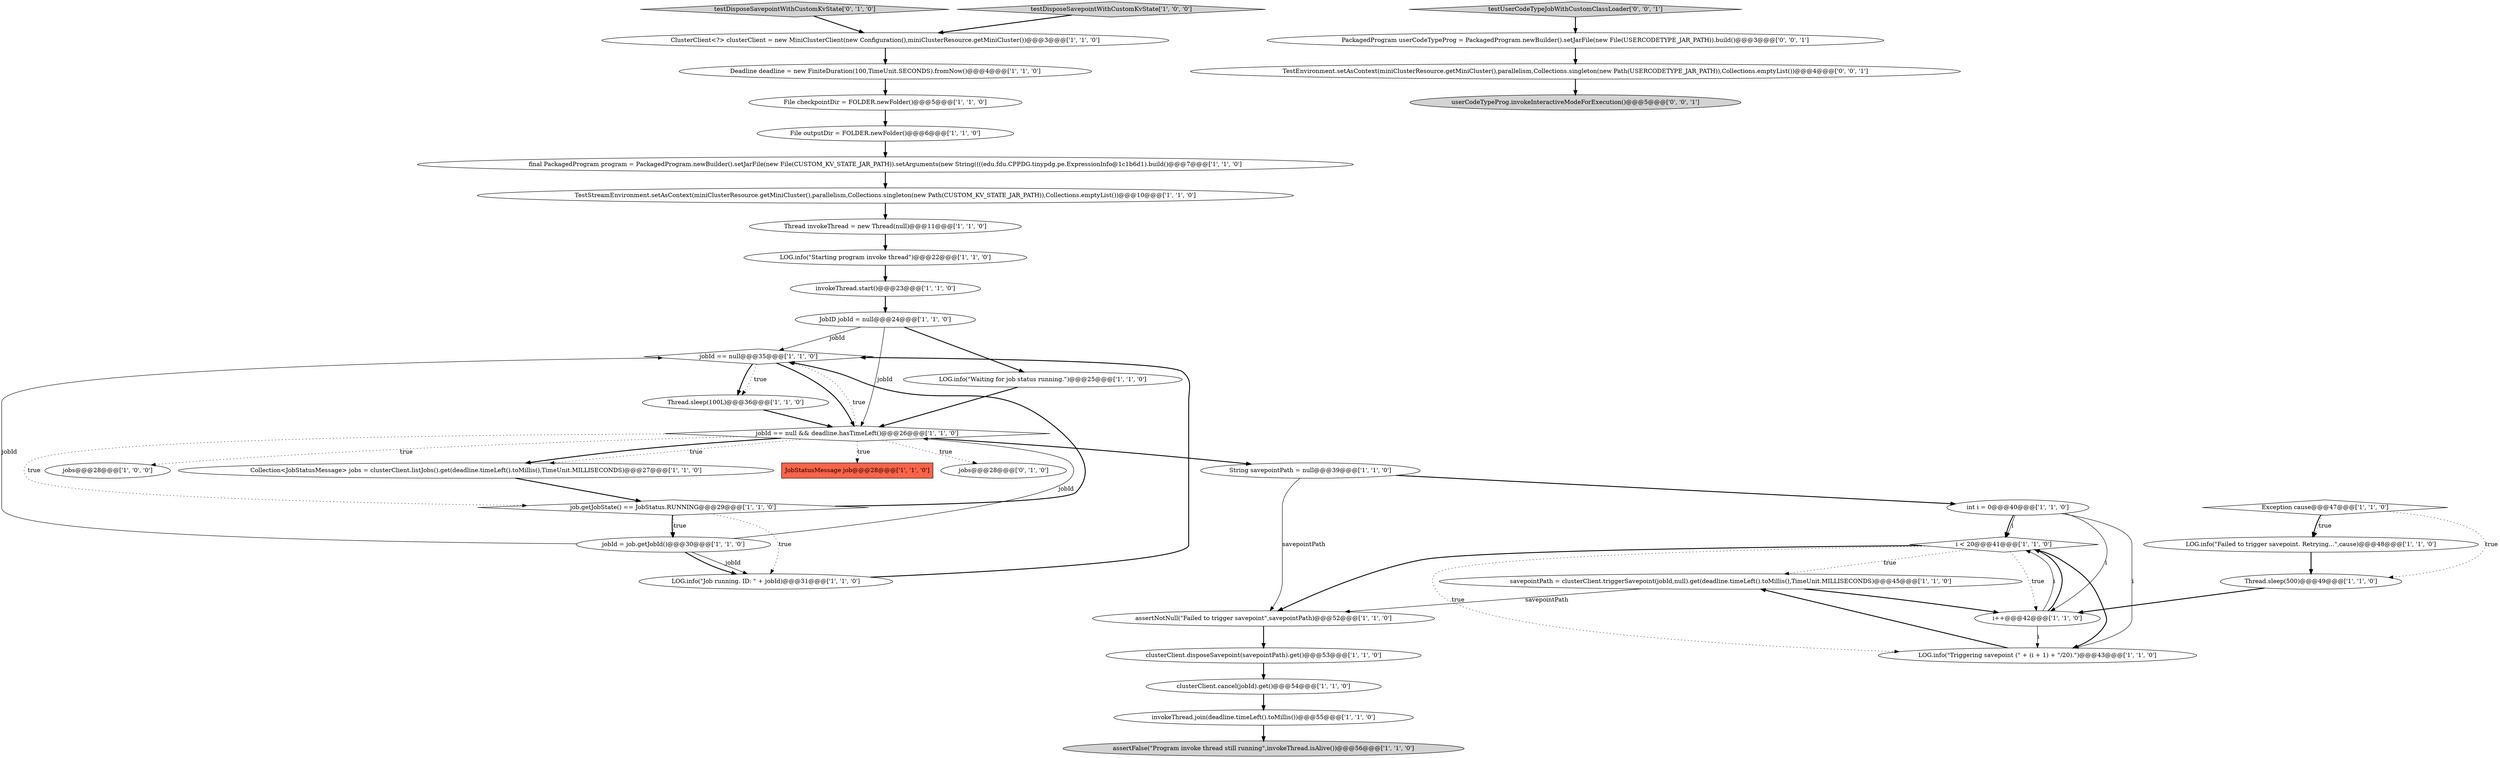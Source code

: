 digraph {
8 [style = filled, label = "LOG.info(\"Starting program invoke thread\")@@@22@@@['1', '1', '0']", fillcolor = white, shape = ellipse image = "AAA0AAABBB1BBB"];
25 [style = filled, label = "JobID jobId = null@@@24@@@['1', '1', '0']", fillcolor = white, shape = ellipse image = "AAA0AAABBB1BBB"];
5 [style = filled, label = "i < 20@@@41@@@['1', '1', '0']", fillcolor = white, shape = diamond image = "AAA0AAABBB1BBB"];
36 [style = filled, label = "testDisposeSavepointWithCustomKvState['0', '1', '0']", fillcolor = lightgray, shape = diamond image = "AAA0AAABBB2BBB"];
24 [style = filled, label = "final PackagedProgram program = PackagedProgram.newBuilder().setJarFile(new File(CUSTOM_KV_STATE_JAR_PATH)).setArguments(new String((((edu.fdu.CPPDG.tinypdg.pe.ExpressionInfo@1c1b6d1).build()@@@7@@@['1', '1', '0']", fillcolor = white, shape = ellipse image = "AAA0AAABBB1BBB"];
18 [style = filled, label = "invokeThread.join(deadline.timeLeft().toMillis())@@@55@@@['1', '1', '0']", fillcolor = white, shape = ellipse image = "AAA0AAABBB1BBB"];
31 [style = filled, label = "jobId = job.getJobId()@@@30@@@['1', '1', '0']", fillcolor = white, shape = ellipse image = "AAA0AAABBB1BBB"];
1 [style = filled, label = "assertNotNull(\"Failed to trigger savepoint\",savepointPath)@@@52@@@['1', '1', '0']", fillcolor = white, shape = ellipse image = "AAA0AAABBB1BBB"];
38 [style = filled, label = "userCodeTypeProg.invokeInteractiveModeForExecution()@@@5@@@['0', '0', '1']", fillcolor = lightgray, shape = ellipse image = "AAA0AAABBB3BBB"];
2 [style = filled, label = "Exception cause@@@47@@@['1', '1', '0']", fillcolor = white, shape = diamond image = "AAA0AAABBB1BBB"];
26 [style = filled, label = "JobStatusMessage job@@@28@@@['1', '1', '0']", fillcolor = tomato, shape = box image = "AAA0AAABBB1BBB"];
4 [style = filled, label = "jobId == null@@@35@@@['1', '1', '0']", fillcolor = white, shape = diamond image = "AAA0AAABBB1BBB"];
29 [style = filled, label = "assertFalse(\"Program invoke thread still running\",invokeThread.isAlive())@@@56@@@['1', '1', '0']", fillcolor = lightgray, shape = ellipse image = "AAA0AAABBB1BBB"];
34 [style = filled, label = "File outputDir = FOLDER.newFolder()@@@6@@@['1', '1', '0']", fillcolor = white, shape = ellipse image = "AAA0AAABBB1BBB"];
40 [style = filled, label = "PackagedProgram userCodeTypeProg = PackagedProgram.newBuilder().setJarFile(new File(USERCODETYPE_JAR_PATH)).build()@@@3@@@['0', '0', '1']", fillcolor = white, shape = ellipse image = "AAA0AAABBB3BBB"];
28 [style = filled, label = "invokeThread.start()@@@23@@@['1', '1', '0']", fillcolor = white, shape = ellipse image = "AAA0AAABBB1BBB"];
10 [style = filled, label = "LOG.info(\"Job running. ID: \" + jobId)@@@31@@@['1', '1', '0']", fillcolor = white, shape = ellipse image = "AAA0AAABBB1BBB"];
35 [style = filled, label = "jobs@@@28@@@['0', '1', '0']", fillcolor = white, shape = ellipse image = "AAA0AAABBB2BBB"];
3 [style = filled, label = "Thread invokeThread = new Thread(null)@@@11@@@['1', '1', '0']", fillcolor = white, shape = ellipse image = "AAA0AAABBB1BBB"];
22 [style = filled, label = "Deadline deadline = new FiniteDuration(100,TimeUnit.SECONDS).fromNow()@@@4@@@['1', '1', '0']", fillcolor = white, shape = ellipse image = "AAA0AAABBB1BBB"];
12 [style = filled, label = "savepointPath = clusterClient.triggerSavepoint(jobId,null).get(deadline.timeLeft().toMillis(),TimeUnit.MILLISECONDS)@@@45@@@['1', '1', '0']", fillcolor = white, shape = ellipse image = "AAA0AAABBB1BBB"];
13 [style = filled, label = "TestStreamEnvironment.setAsContext(miniClusterResource.getMiniCluster(),parallelism,Collections.singleton(new Path(CUSTOM_KV_STATE_JAR_PATH)),Collections.emptyList())@@@10@@@['1', '1', '0']", fillcolor = white, shape = ellipse image = "AAA0AAABBB1BBB"];
21 [style = filled, label = "int i = 0@@@40@@@['1', '1', '0']", fillcolor = white, shape = ellipse image = "AAA0AAABBB1BBB"];
30 [style = filled, label = "clusterClient.disposeSavepoint(savepointPath).get()@@@53@@@['1', '1', '0']", fillcolor = white, shape = ellipse image = "AAA0AAABBB1BBB"];
23 [style = filled, label = "Thread.sleep(100L)@@@36@@@['1', '1', '0']", fillcolor = white, shape = ellipse image = "AAA0AAABBB1BBB"];
0 [style = filled, label = "ClusterClient<?> clusterClient = new MiniClusterClient(new Configuration(),miniClusterResource.getMiniCluster())@@@3@@@['1', '1', '0']", fillcolor = white, shape = ellipse image = "AAA0AAABBB1BBB"];
19 [style = filled, label = "LOG.info(\"Triggering savepoint (\" + (i + 1) + \"/20).\")@@@43@@@['1', '1', '0']", fillcolor = white, shape = ellipse image = "AAA0AAABBB1BBB"];
32 [style = filled, label = "job.getJobState() == JobStatus.RUNNING@@@29@@@['1', '1', '0']", fillcolor = white, shape = diamond image = "AAA0AAABBB1BBB"];
16 [style = filled, label = "LOG.info(\"Failed to trigger savepoint. Retrying...\",cause)@@@48@@@['1', '1', '0']", fillcolor = white, shape = ellipse image = "AAA0AAABBB1BBB"];
14 [style = filled, label = "jobs@@@28@@@['1', '0', '0']", fillcolor = white, shape = ellipse image = "AAA0AAABBB1BBB"];
39 [style = filled, label = "testUserCodeTypeJobWithCustomClassLoader['0', '0', '1']", fillcolor = lightgray, shape = diamond image = "AAA0AAABBB3BBB"];
37 [style = filled, label = "TestEnvironment.setAsContext(miniClusterResource.getMiniCluster(),parallelism,Collections.singleton(new Path(USERCODETYPE_JAR_PATH)),Collections.emptyList())@@@4@@@['0', '0', '1']", fillcolor = white, shape = ellipse image = "AAA0AAABBB3BBB"];
7 [style = filled, label = "Thread.sleep(500)@@@49@@@['1', '1', '0']", fillcolor = white, shape = ellipse image = "AAA0AAABBB1BBB"];
27 [style = filled, label = "testDisposeSavepointWithCustomKvState['1', '0', '0']", fillcolor = lightgray, shape = diamond image = "AAA0AAABBB1BBB"];
11 [style = filled, label = "jobId == null && deadline.hasTimeLeft()@@@26@@@['1', '1', '0']", fillcolor = white, shape = diamond image = "AAA0AAABBB1BBB"];
15 [style = filled, label = "i++@@@42@@@['1', '1', '0']", fillcolor = white, shape = ellipse image = "AAA0AAABBB1BBB"];
33 [style = filled, label = "File checkpointDir = FOLDER.newFolder()@@@5@@@['1', '1', '0']", fillcolor = white, shape = ellipse image = "AAA0AAABBB1BBB"];
6 [style = filled, label = "LOG.info(\"Waiting for job status running.\")@@@25@@@['1', '1', '0']", fillcolor = white, shape = ellipse image = "AAA0AAABBB1BBB"];
17 [style = filled, label = "String savepointPath = null@@@39@@@['1', '1', '0']", fillcolor = white, shape = ellipse image = "AAA0AAABBB1BBB"];
9 [style = filled, label = "Collection<JobStatusMessage> jobs = clusterClient.listJobs().get(deadline.timeLeft().toMillis(),TimeUnit.MILLISECONDS)@@@27@@@['1', '1', '0']", fillcolor = white, shape = ellipse image = "AAA0AAABBB1BBB"];
20 [style = filled, label = "clusterClient.cancel(jobId).get()@@@54@@@['1', '1', '0']", fillcolor = white, shape = ellipse image = "AAA0AAABBB1BBB"];
11->9 [style = dotted, label="true"];
5->19 [style = bold, label=""];
5->19 [style = dotted, label="true"];
24->13 [style = bold, label=""];
31->10 [style = solid, label="jobId"];
15->19 [style = solid, label="i"];
25->11 [style = solid, label="jobId"];
31->10 [style = bold, label=""];
17->21 [style = bold, label=""];
0->22 [style = bold, label=""];
34->24 [style = bold, label=""];
22->33 [style = bold, label=""];
6->11 [style = bold, label=""];
4->11 [style = bold, label=""];
5->1 [style = bold, label=""];
12->15 [style = bold, label=""];
20->18 [style = bold, label=""];
27->0 [style = bold, label=""];
15->5 [style = solid, label="i"];
33->34 [style = bold, label=""];
31->11 [style = solid, label="jobId"];
12->1 [style = solid, label="savepointPath"];
11->9 [style = bold, label=""];
32->31 [style = dotted, label="true"];
5->15 [style = dotted, label="true"];
23->11 [style = bold, label=""];
5->12 [style = dotted, label="true"];
11->17 [style = bold, label=""];
25->4 [style = solid, label="jobId"];
11->35 [style = dotted, label="true"];
2->16 [style = dotted, label="true"];
21->5 [style = solid, label="i"];
30->20 [style = bold, label=""];
37->38 [style = bold, label=""];
11->14 [style = dotted, label="true"];
32->31 [style = bold, label=""];
10->4 [style = bold, label=""];
17->1 [style = solid, label="savepointPath"];
32->10 [style = dotted, label="true"];
8->28 [style = bold, label=""];
21->5 [style = bold, label=""];
3->8 [style = bold, label=""];
40->37 [style = bold, label=""];
15->5 [style = bold, label=""];
1->30 [style = bold, label=""];
4->23 [style = bold, label=""];
36->0 [style = bold, label=""];
13->3 [style = bold, label=""];
21->15 [style = solid, label="i"];
2->16 [style = bold, label=""];
16->7 [style = bold, label=""];
11->26 [style = dotted, label="true"];
7->15 [style = bold, label=""];
39->40 [style = bold, label=""];
9->32 [style = bold, label=""];
11->4 [style = dotted, label="true"];
4->23 [style = dotted, label="true"];
11->32 [style = dotted, label="true"];
32->4 [style = bold, label=""];
21->19 [style = solid, label="i"];
19->12 [style = bold, label=""];
25->6 [style = bold, label=""];
28->25 [style = bold, label=""];
18->29 [style = bold, label=""];
31->4 [style = solid, label="jobId"];
2->7 [style = dotted, label="true"];
}
